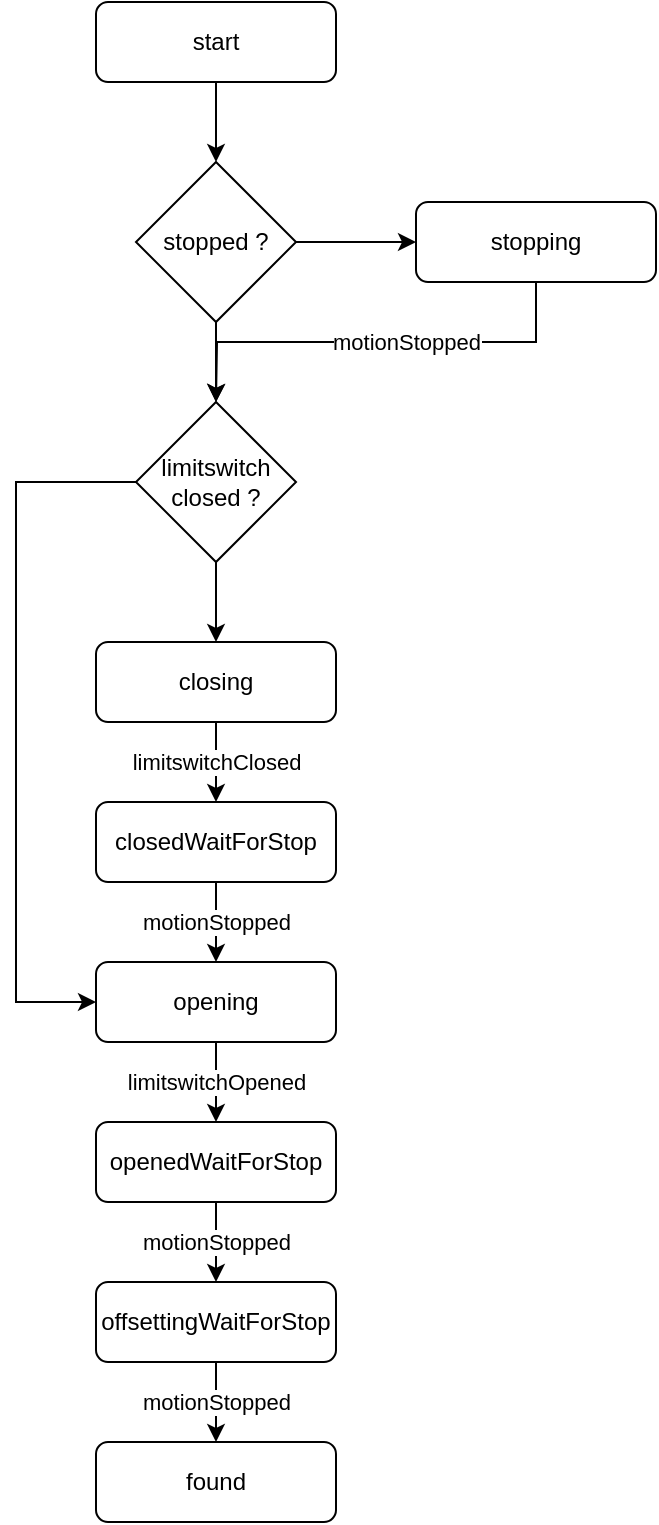 <mxfile version="20.2.3" type="device"><diagram id="cyo11hWbu294oofgQuOT" name="Page-1"><mxGraphModel dx="1580" dy="961" grid="1" gridSize="10" guides="1" tooltips="1" connect="1" arrows="1" fold="1" page="1" pageScale="1" pageWidth="827" pageHeight="1169" math="0" shadow="0"><root><mxCell id="0"/><mxCell id="1" parent="0"/><mxCell id="NGMB73VYNhpq1NZUmFCO-3" style="edgeStyle=orthogonalEdgeStyle;rounded=0;orthogonalLoop=1;jettySize=auto;html=1;entryX=0.5;entryY=0;entryDx=0;entryDy=0;" edge="1" parent="1" source="NGMB73VYNhpq1NZUmFCO-1" target="NGMB73VYNhpq1NZUmFCO-2"><mxGeometry relative="1" as="geometry"/></mxCell><mxCell id="NGMB73VYNhpq1NZUmFCO-1" value="start" style="rounded=1;whiteSpace=wrap;html=1;" vertex="1" parent="1"><mxGeometry x="320" y="80" width="120" height="40" as="geometry"/></mxCell><mxCell id="NGMB73VYNhpq1NZUmFCO-5" style="edgeStyle=orthogonalEdgeStyle;rounded=0;orthogonalLoop=1;jettySize=auto;html=1;entryX=0;entryY=0.5;entryDx=0;entryDy=0;" edge="1" parent="1" source="NGMB73VYNhpq1NZUmFCO-2" target="NGMB73VYNhpq1NZUmFCO-4"><mxGeometry relative="1" as="geometry"/></mxCell><mxCell id="NGMB73VYNhpq1NZUmFCO-7" style="edgeStyle=orthogonalEdgeStyle;rounded=0;orthogonalLoop=1;jettySize=auto;html=1;entryX=0.5;entryY=0;entryDx=0;entryDy=0;" edge="1" parent="1" source="NGMB73VYNhpq1NZUmFCO-2" target="NGMB73VYNhpq1NZUmFCO-6"><mxGeometry relative="1" as="geometry"/></mxCell><mxCell id="NGMB73VYNhpq1NZUmFCO-2" value="stopped ?" style="rhombus;whiteSpace=wrap;html=1;" vertex="1" parent="1"><mxGeometry x="340" y="160" width="80" height="80" as="geometry"/></mxCell><mxCell id="NGMB73VYNhpq1NZUmFCO-8" style="edgeStyle=orthogonalEdgeStyle;rounded=0;orthogonalLoop=1;jettySize=auto;html=1;exitX=0.5;exitY=1;exitDx=0;exitDy=0;" edge="1" parent="1" source="NGMB73VYNhpq1NZUmFCO-4"><mxGeometry relative="1" as="geometry"><mxPoint x="380" y="280" as="targetPoint"/></mxGeometry></mxCell><mxCell id="NGMB73VYNhpq1NZUmFCO-23" value="motionStopped" style="edgeLabel;html=1;align=center;verticalAlign=middle;resizable=0;points=[];" vertex="1" connectable="0" parent="NGMB73VYNhpq1NZUmFCO-8"><mxGeometry x="-0.133" relative="1" as="geometry"><mxPoint as="offset"/></mxGeometry></mxCell><mxCell id="NGMB73VYNhpq1NZUmFCO-4" value="stopping" style="rounded=1;whiteSpace=wrap;html=1;" vertex="1" parent="1"><mxGeometry x="480" y="180" width="120" height="40" as="geometry"/></mxCell><mxCell id="NGMB73VYNhpq1NZUmFCO-10" style="edgeStyle=orthogonalEdgeStyle;rounded=0;orthogonalLoop=1;jettySize=auto;html=1;entryX=0.5;entryY=0;entryDx=0;entryDy=0;" edge="1" parent="1" source="NGMB73VYNhpq1NZUmFCO-6" target="NGMB73VYNhpq1NZUmFCO-9"><mxGeometry relative="1" as="geometry"/></mxCell><mxCell id="NGMB73VYNhpq1NZUmFCO-17" style="edgeStyle=orthogonalEdgeStyle;rounded=0;orthogonalLoop=1;jettySize=auto;html=1;entryX=0;entryY=0.5;entryDx=0;entryDy=0;exitX=0;exitY=0.5;exitDx=0;exitDy=0;" edge="1" parent="1" source="NGMB73VYNhpq1NZUmFCO-6" target="NGMB73VYNhpq1NZUmFCO-13"><mxGeometry relative="1" as="geometry"><Array as="points"><mxPoint x="280" y="320"/><mxPoint x="280" y="580"/></Array></mxGeometry></mxCell><mxCell id="NGMB73VYNhpq1NZUmFCO-6" value="limitswitch closed ?" style="rhombus;whiteSpace=wrap;html=1;" vertex="1" parent="1"><mxGeometry x="340" y="280" width="80" height="80" as="geometry"/></mxCell><mxCell id="NGMB73VYNhpq1NZUmFCO-12" value="limitswitchClosed" style="edgeStyle=orthogonalEdgeStyle;rounded=0;orthogonalLoop=1;jettySize=auto;html=1;entryX=0.5;entryY=0;entryDx=0;entryDy=0;" edge="1" parent="1" source="NGMB73VYNhpq1NZUmFCO-9" target="NGMB73VYNhpq1NZUmFCO-11"><mxGeometry relative="1" as="geometry"/></mxCell><mxCell id="NGMB73VYNhpq1NZUmFCO-9" value="closing" style="rounded=1;whiteSpace=wrap;html=1;" vertex="1" parent="1"><mxGeometry x="320" y="400" width="120" height="40" as="geometry"/></mxCell><mxCell id="NGMB73VYNhpq1NZUmFCO-15" value="motionStopped" style="edgeStyle=orthogonalEdgeStyle;rounded=0;orthogonalLoop=1;jettySize=auto;html=1;entryX=0.5;entryY=0;entryDx=0;entryDy=0;" edge="1" parent="1" source="NGMB73VYNhpq1NZUmFCO-11" target="NGMB73VYNhpq1NZUmFCO-13"><mxGeometry relative="1" as="geometry"/></mxCell><mxCell id="NGMB73VYNhpq1NZUmFCO-11" value="closedWaitForStop" style="rounded=1;whiteSpace=wrap;html=1;" vertex="1" parent="1"><mxGeometry x="320" y="480" width="120" height="40" as="geometry"/></mxCell><mxCell id="NGMB73VYNhpq1NZUmFCO-16" value="limitswitchOpened" style="edgeStyle=orthogonalEdgeStyle;rounded=0;orthogonalLoop=1;jettySize=auto;html=1;entryX=0.5;entryY=0;entryDx=0;entryDy=0;" edge="1" parent="1" source="NGMB73VYNhpq1NZUmFCO-13" target="NGMB73VYNhpq1NZUmFCO-14"><mxGeometry relative="1" as="geometry"/></mxCell><mxCell id="NGMB73VYNhpq1NZUmFCO-13" value="opening" style="rounded=1;whiteSpace=wrap;html=1;" vertex="1" parent="1"><mxGeometry x="320" y="560" width="120" height="40" as="geometry"/></mxCell><mxCell id="NGMB73VYNhpq1NZUmFCO-19" value="motionStopped" style="edgeStyle=orthogonalEdgeStyle;rounded=0;orthogonalLoop=1;jettySize=auto;html=1;entryX=0.5;entryY=0;entryDx=0;entryDy=0;" edge="1" parent="1" source="NGMB73VYNhpq1NZUmFCO-14" target="NGMB73VYNhpq1NZUmFCO-18"><mxGeometry relative="1" as="geometry"/></mxCell><mxCell id="NGMB73VYNhpq1NZUmFCO-14" value="openedWaitForStop" style="rounded=1;whiteSpace=wrap;html=1;" vertex="1" parent="1"><mxGeometry x="320" y="640" width="120" height="40" as="geometry"/></mxCell><mxCell id="NGMB73VYNhpq1NZUmFCO-21" value="motionStopped" style="edgeStyle=orthogonalEdgeStyle;rounded=0;orthogonalLoop=1;jettySize=auto;html=1;entryX=0.5;entryY=0;entryDx=0;entryDy=0;" edge="1" parent="1" source="NGMB73VYNhpq1NZUmFCO-18" target="NGMB73VYNhpq1NZUmFCO-20"><mxGeometry relative="1" as="geometry"/></mxCell><mxCell id="NGMB73VYNhpq1NZUmFCO-18" value="offsettingWaitForStop" style="rounded=1;whiteSpace=wrap;html=1;" vertex="1" parent="1"><mxGeometry x="320" y="720" width="120" height="40" as="geometry"/></mxCell><mxCell id="NGMB73VYNhpq1NZUmFCO-20" value="found" style="rounded=1;whiteSpace=wrap;html=1;" vertex="1" parent="1"><mxGeometry x="320" y="800" width="120" height="40" as="geometry"/></mxCell></root></mxGraphModel></diagram></mxfile>